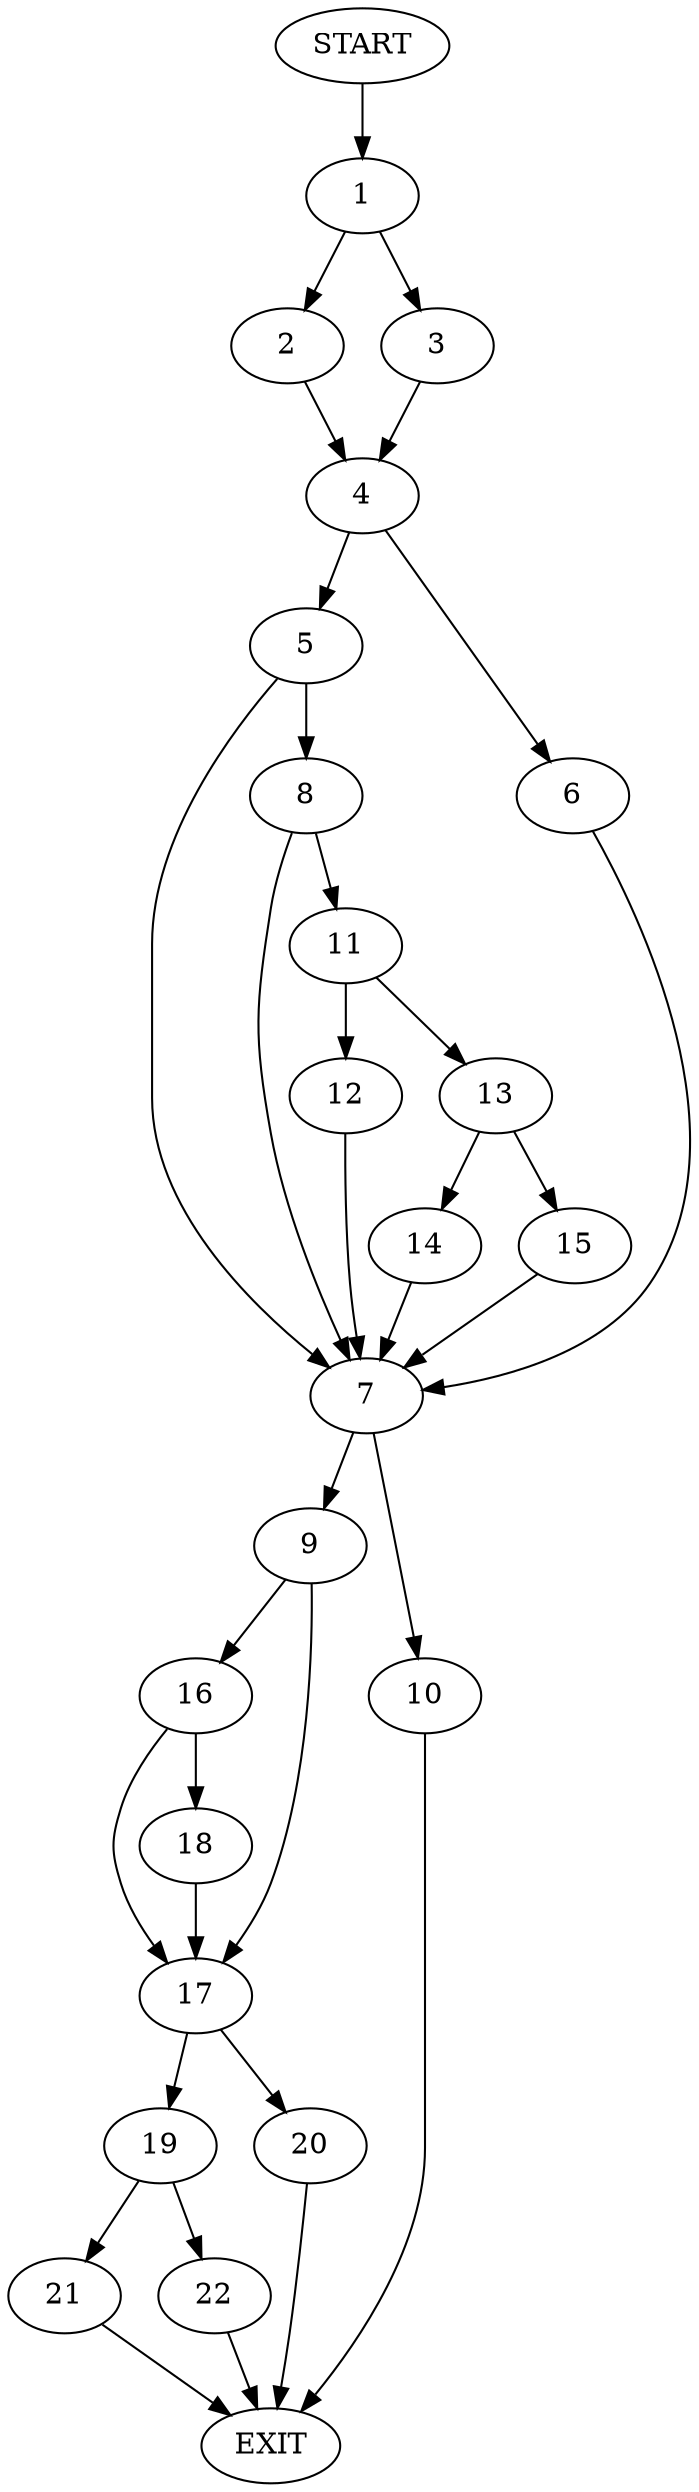 digraph {
0 [label="START"]
23 [label="EXIT"]
0 -> 1
1 -> 2
1 -> 3
2 -> 4
3 -> 4
4 -> 5
4 -> 6
5 -> 7
5 -> 8
6 -> 7
7 -> 9
7 -> 10
8 -> 11
8 -> 7
11 -> 12
11 -> 13
13 -> 14
13 -> 15
12 -> 7
15 -> 7
14 -> 7
9 -> 16
9 -> 17
10 -> 23
16 -> 18
16 -> 17
17 -> 19
17 -> 20
18 -> 17
20 -> 23
19 -> 21
19 -> 22
22 -> 23
21 -> 23
}
